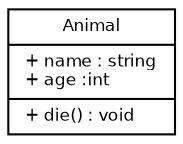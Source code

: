 digraph G {
        fontname = "Bitstream Vera Sans"
        fontsize = 8

        node [
                fontname = "Bitstream Vera Sans"
                fontsize = 8
                shape = "record"
        ]

        edge [
                fontname = "Bitstream Vera Sans"
                fontsize = 8
        ]

        __Animal [
                label = "{Animal|+ name : string\l+ age :
int\l|+ die() : void\l}"
        ]
}
